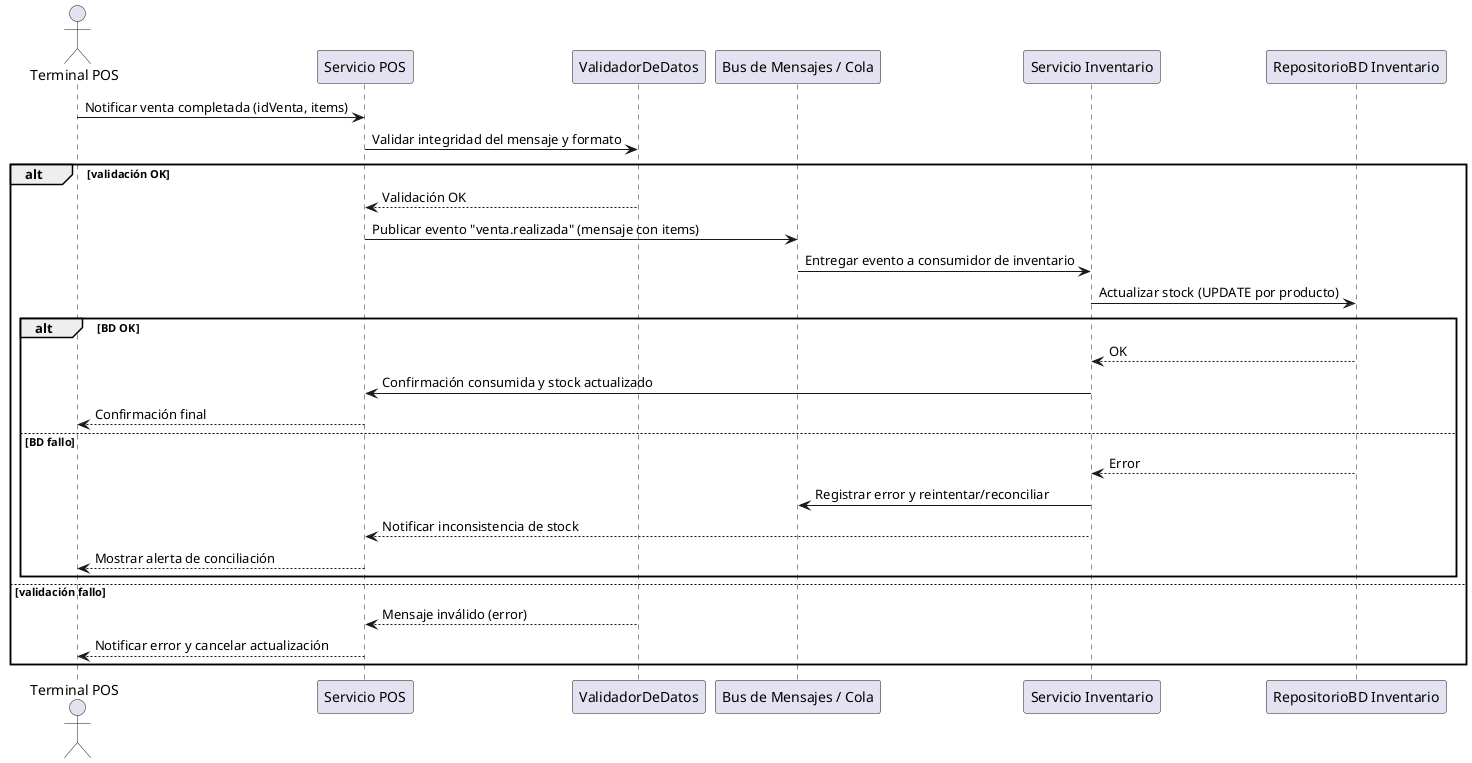 @startuml
actor "Terminal POS" as POS
participant "Servicio POS" as ServicioPOS
participant "ValidadorDeDatos" as Validador
participant "Bus de Mensajes / Cola" as Cola
participant "Servicio Inventario" as ServicioInv
participant "RepositorioBD Inventario" as BDInv

POS -> ServicioPOS : Notificar venta completada (idVenta, items)
ServicioPOS -> Validador : Validar integridad del mensaje y formato
alt validación OK
  Validador --> ServicioPOS : Validación OK
  ServicioPOS -> Cola : Publicar evento "venta.realizada" (mensaje con items)
  Cola -> ServicioInv : Entregar evento a consumidor de inventario
  ServicioInv -> BDInv : Actualizar stock (UPDATE por producto)
  alt BD OK
    BDInv --> ServicioInv : OK
    ServicioInv -> ServicioPOS : Confirmación consumida y stock actualizado
    ServicioPOS --> POS : Confirmación final
  else BD fallo
    BDInv --> ServicioInv : Error
    ServicioInv -> Cola : Registrar error y reintentar/reconciliar
    ServicioInv --> ServicioPOS : Notificar inconsistencia de stock
    ServicioPOS --> POS : Mostrar alerta de conciliación
  end
else validación fallo
  Validador --> ServicioPOS : Mensaje inválido (error)
  ServicioPOS --> POS : Notificar error y cancelar actualización
end
@enduml
